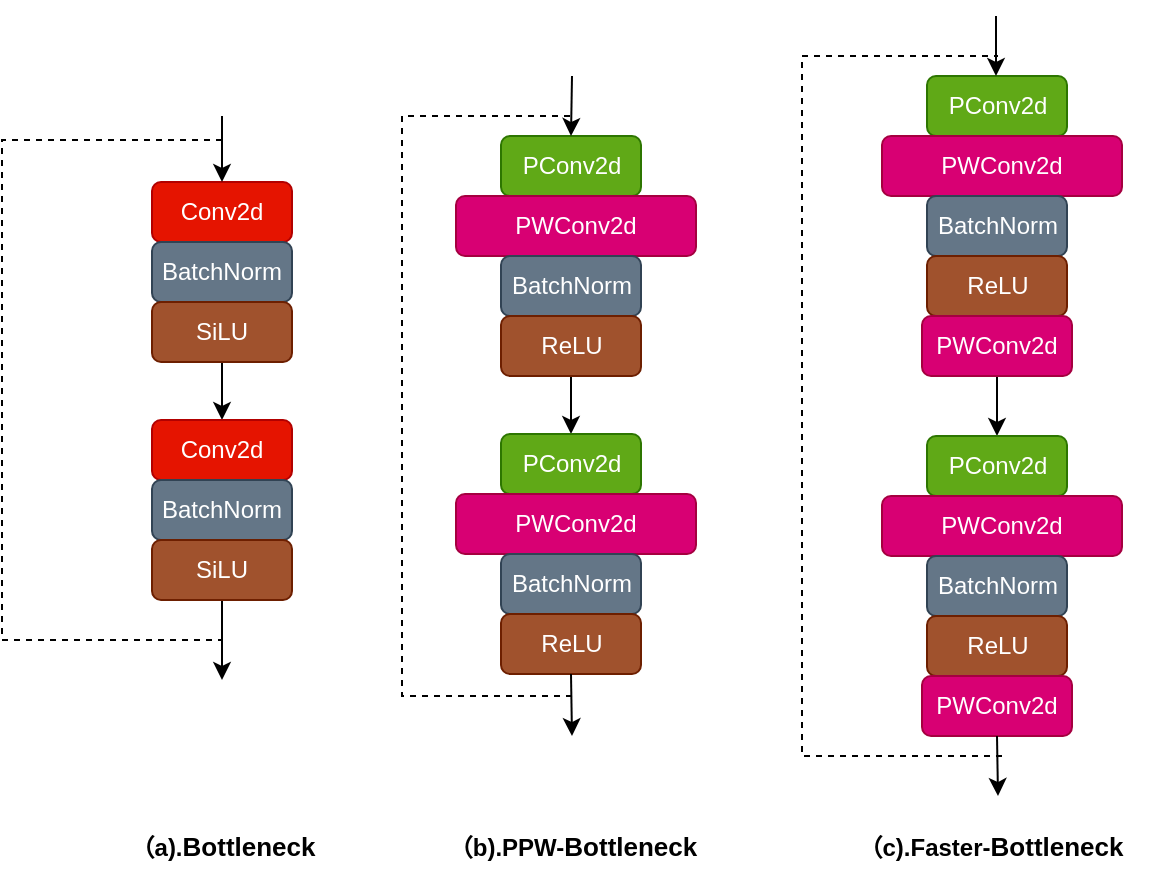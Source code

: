 <mxfile version="21.6.1" type="device">
  <diagram name="第 1 页" id="bB537N-INVUiUfxHYbDp">
    <mxGraphModel dx="864" dy="516" grid="1" gridSize="10" guides="1" tooltips="1" connect="1" arrows="1" fold="1" page="1" pageScale="1" pageWidth="827" pageHeight="1169" math="0" shadow="0">
      <root>
        <mxCell id="0" />
        <mxCell id="1" parent="0" />
        <mxCell id="KkM-B34S3chetilRFBdd-214" value="Conv2d" style="rounded=1;whiteSpace=wrap;html=1;fillColor=#e51400;fontColor=#ffffff;strokeColor=#B20000;" parent="1" vertex="1">
          <mxGeometry x="555" y="813" width="70" height="30" as="geometry" />
        </mxCell>
        <mxCell id="KkM-B34S3chetilRFBdd-215" value="BatchNorm" style="rounded=1;whiteSpace=wrap;html=1;fillColor=#647687;fontColor=#ffffff;strokeColor=#314354;" parent="1" vertex="1">
          <mxGeometry x="555" y="843" width="70" height="30" as="geometry" />
        </mxCell>
        <mxCell id="GMvX-iJyJQHZilnjty4t-12" style="edgeStyle=orthogonalEdgeStyle;rounded=0;orthogonalLoop=1;jettySize=auto;html=1;exitX=0.5;exitY=1;exitDx=0;exitDy=0;entryX=0.5;entryY=0;entryDx=0;entryDy=0;" edge="1" parent="1" source="KkM-B34S3chetilRFBdd-216" target="GMvX-iJyJQHZilnjty4t-5">
          <mxGeometry relative="1" as="geometry" />
        </mxCell>
        <mxCell id="KkM-B34S3chetilRFBdd-216" value="SiLU" style="rounded=1;whiteSpace=wrap;html=1;fillColor=#a0522d;fontColor=#ffffff;strokeColor=#6D1F00;" parent="1" vertex="1">
          <mxGeometry x="555" y="873" width="70" height="30" as="geometry" />
        </mxCell>
        <mxCell id="KkM-B34S3chetilRFBdd-238" value="" style="endArrow=classic;html=1;rounded=0;entryX=0.5;entryY=0;entryDx=0;entryDy=0;" parent="1" target="KkM-B34S3chetilRFBdd-214" edge="1">
          <mxGeometry width="50" height="50" relative="1" as="geometry">
            <mxPoint x="590" y="780" as="sourcePoint" />
            <mxPoint x="595" y="703" as="targetPoint" />
          </mxGeometry>
        </mxCell>
        <mxCell id="GMvX-iJyJQHZilnjty4t-5" value="Conv2d" style="rounded=1;whiteSpace=wrap;html=1;fillColor=#e51400;fontColor=#ffffff;strokeColor=#B20000;" vertex="1" parent="1">
          <mxGeometry x="555" y="932" width="70" height="30" as="geometry" />
        </mxCell>
        <mxCell id="GMvX-iJyJQHZilnjty4t-6" value="BatchNorm" style="rounded=1;whiteSpace=wrap;html=1;fillColor=#647687;fontColor=#ffffff;strokeColor=#314354;" vertex="1" parent="1">
          <mxGeometry x="555" y="962" width="70" height="30" as="geometry" />
        </mxCell>
        <mxCell id="GMvX-iJyJQHZilnjty4t-14" style="edgeStyle=orthogonalEdgeStyle;rounded=0;orthogonalLoop=1;jettySize=auto;html=1;exitX=0.5;exitY=1;exitDx=0;exitDy=0;" edge="1" parent="1" source="GMvX-iJyJQHZilnjty4t-7">
          <mxGeometry relative="1" as="geometry">
            <mxPoint x="590" y="1062" as="targetPoint" />
          </mxGeometry>
        </mxCell>
        <mxCell id="GMvX-iJyJQHZilnjty4t-7" value="SiLU" style="rounded=1;whiteSpace=wrap;html=1;fillColor=#a0522d;fontColor=#ffffff;strokeColor=#6D1F00;" vertex="1" parent="1">
          <mxGeometry x="555" y="992" width="70" height="30" as="geometry" />
        </mxCell>
        <mxCell id="GMvX-iJyJQHZilnjty4t-15" value="" style="endArrow=none;html=1;rounded=0;dashed=1;" edge="1" parent="1">
          <mxGeometry width="50" height="50" relative="1" as="geometry">
            <mxPoint x="590" y="792" as="sourcePoint" />
            <mxPoint x="590" y="1042" as="targetPoint" />
            <Array as="points">
              <mxPoint x="540" y="792" />
              <mxPoint x="480" y="792" />
              <mxPoint x="480" y="812" />
              <mxPoint x="480" y="1042" />
              <mxPoint x="540" y="1042" />
            </Array>
          </mxGeometry>
        </mxCell>
        <mxCell id="GMvX-iJyJQHZilnjty4t-16" value="PConv2d" style="rounded=1;whiteSpace=wrap;html=1;fillColor=#60a917;fontColor=#ffffff;strokeColor=#2D7600;" vertex="1" parent="1">
          <mxGeometry x="729.5" y="790" width="70" height="30" as="geometry" />
        </mxCell>
        <mxCell id="GMvX-iJyJQHZilnjty4t-17" value="PWConv2d" style="rounded=1;whiteSpace=wrap;html=1;fillColor=#d80073;fontColor=#ffffff;strokeColor=#A50040;" vertex="1" parent="1">
          <mxGeometry x="707" y="820" width="120" height="30" as="geometry" />
        </mxCell>
        <mxCell id="GMvX-iJyJQHZilnjty4t-18" value="BatchNorm" style="rounded=1;whiteSpace=wrap;html=1;fillColor=#647687;fontColor=#ffffff;strokeColor=#314354;" vertex="1" parent="1">
          <mxGeometry x="729.5" y="850" width="70" height="30" as="geometry" />
        </mxCell>
        <mxCell id="GMvX-iJyJQHZilnjty4t-25" style="edgeStyle=orthogonalEdgeStyle;rounded=0;orthogonalLoop=1;jettySize=auto;html=1;exitX=0.5;exitY=1;exitDx=0;exitDy=0;entryX=0.5;entryY=0;entryDx=0;entryDy=0;" edge="1" parent="1" source="GMvX-iJyJQHZilnjty4t-19" target="GMvX-iJyJQHZilnjty4t-20">
          <mxGeometry relative="1" as="geometry" />
        </mxCell>
        <mxCell id="GMvX-iJyJQHZilnjty4t-19" value="ReLU" style="rounded=1;whiteSpace=wrap;html=1;fillColor=#a0522d;fontColor=#ffffff;strokeColor=#6D1F00;" vertex="1" parent="1">
          <mxGeometry x="729.5" y="880" width="70" height="30" as="geometry" />
        </mxCell>
        <mxCell id="GMvX-iJyJQHZilnjty4t-20" value="PConv2d" style="rounded=1;whiteSpace=wrap;html=1;fillColor=#60a917;fontColor=#ffffff;strokeColor=#2D7600;" vertex="1" parent="1">
          <mxGeometry x="729.5" y="939" width="70" height="30" as="geometry" />
        </mxCell>
        <mxCell id="GMvX-iJyJQHZilnjty4t-21" value="PWConv2d" style="rounded=1;whiteSpace=wrap;html=1;fillColor=#d80073;fontColor=#ffffff;strokeColor=#A50040;" vertex="1" parent="1">
          <mxGeometry x="707" y="969" width="120" height="30" as="geometry" />
        </mxCell>
        <mxCell id="GMvX-iJyJQHZilnjty4t-22" value="BatchNorm" style="rounded=1;whiteSpace=wrap;html=1;fillColor=#647687;fontColor=#ffffff;strokeColor=#314354;" vertex="1" parent="1">
          <mxGeometry x="729.5" y="999" width="70" height="30" as="geometry" />
        </mxCell>
        <mxCell id="GMvX-iJyJQHZilnjty4t-23" value="ReLU" style="rounded=1;whiteSpace=wrap;html=1;fillColor=#a0522d;fontColor=#ffffff;strokeColor=#6D1F00;" vertex="1" parent="1">
          <mxGeometry x="729.5" y="1029" width="70" height="30" as="geometry" />
        </mxCell>
        <mxCell id="GMvX-iJyJQHZilnjty4t-27" value="PConv2d" style="rounded=1;whiteSpace=wrap;html=1;fillColor=#60a917;fontColor=#ffffff;strokeColor=#2D7600;" vertex="1" parent="1">
          <mxGeometry x="942.5" y="760" width="70" height="30" as="geometry" />
        </mxCell>
        <mxCell id="GMvX-iJyJQHZilnjty4t-28" value="PWConv2d" style="rounded=1;whiteSpace=wrap;html=1;fillColor=#d80073;fontColor=#ffffff;strokeColor=#A50040;" vertex="1" parent="1">
          <mxGeometry x="920" y="790" width="120" height="30" as="geometry" />
        </mxCell>
        <mxCell id="GMvX-iJyJQHZilnjty4t-29" value="BatchNorm" style="rounded=1;whiteSpace=wrap;html=1;fillColor=#647687;fontColor=#ffffff;strokeColor=#314354;" vertex="1" parent="1">
          <mxGeometry x="942.5" y="820" width="70" height="30" as="geometry" />
        </mxCell>
        <mxCell id="GMvX-iJyJQHZilnjty4t-30" value="ReLU" style="rounded=1;whiteSpace=wrap;html=1;fillColor=#a0522d;fontColor=#ffffff;strokeColor=#6D1F00;" vertex="1" parent="1">
          <mxGeometry x="942.5" y="850" width="70" height="30" as="geometry" />
        </mxCell>
        <mxCell id="GMvX-iJyJQHZilnjty4t-37" style="edgeStyle=orthogonalEdgeStyle;rounded=0;orthogonalLoop=1;jettySize=auto;html=1;exitX=0.5;exitY=1;exitDx=0;exitDy=0;entryX=0.5;entryY=0;entryDx=0;entryDy=0;" edge="1" parent="1" source="GMvX-iJyJQHZilnjty4t-31" target="GMvX-iJyJQHZilnjty4t-32">
          <mxGeometry relative="1" as="geometry" />
        </mxCell>
        <mxCell id="GMvX-iJyJQHZilnjty4t-31" value="PWConv2d" style="rounded=1;whiteSpace=wrap;html=1;fillColor=#d80073;fontColor=#ffffff;strokeColor=#A50040;" vertex="1" parent="1">
          <mxGeometry x="940" y="880" width="75" height="30" as="geometry" />
        </mxCell>
        <mxCell id="GMvX-iJyJQHZilnjty4t-32" value="PConv2d" style="rounded=1;whiteSpace=wrap;html=1;fillColor=#60a917;fontColor=#ffffff;strokeColor=#2D7600;" vertex="1" parent="1">
          <mxGeometry x="942.5" y="940" width="70" height="30" as="geometry" />
        </mxCell>
        <mxCell id="GMvX-iJyJQHZilnjty4t-33" value="PWConv2d" style="rounded=1;whiteSpace=wrap;html=1;fillColor=#d80073;fontColor=#ffffff;strokeColor=#A50040;" vertex="1" parent="1">
          <mxGeometry x="920" y="970" width="120" height="30" as="geometry" />
        </mxCell>
        <mxCell id="GMvX-iJyJQHZilnjty4t-34" value="BatchNorm" style="rounded=1;whiteSpace=wrap;html=1;fillColor=#647687;fontColor=#ffffff;strokeColor=#314354;" vertex="1" parent="1">
          <mxGeometry x="942.5" y="1000" width="70" height="30" as="geometry" />
        </mxCell>
        <mxCell id="GMvX-iJyJQHZilnjty4t-35" value="ReLU" style="rounded=1;whiteSpace=wrap;html=1;fillColor=#a0522d;fontColor=#ffffff;strokeColor=#6D1F00;" vertex="1" parent="1">
          <mxGeometry x="942.5" y="1030" width="70" height="30" as="geometry" />
        </mxCell>
        <mxCell id="GMvX-iJyJQHZilnjty4t-36" value="PWConv2d" style="rounded=1;whiteSpace=wrap;html=1;fillColor=#d80073;fontColor=#ffffff;strokeColor=#A50040;" vertex="1" parent="1">
          <mxGeometry x="940" y="1060" width="75" height="30" as="geometry" />
        </mxCell>
        <mxCell id="GMvX-iJyJQHZilnjty4t-38" value="" style="endArrow=classic;html=1;rounded=0;entryX=0.5;entryY=0;entryDx=0;entryDy=0;" edge="1" parent="1" target="GMvX-iJyJQHZilnjty4t-16">
          <mxGeometry width="50" height="50" relative="1" as="geometry">
            <mxPoint x="765" y="760" as="sourcePoint" />
            <mxPoint x="820" y="760" as="targetPoint" />
          </mxGeometry>
        </mxCell>
        <mxCell id="GMvX-iJyJQHZilnjty4t-39" value="" style="endArrow=classic;html=1;rounded=0;entryX=0.5;entryY=0;entryDx=0;entryDy=0;" edge="1" parent="1">
          <mxGeometry width="50" height="50" relative="1" as="geometry">
            <mxPoint x="977" y="730" as="sourcePoint" />
            <mxPoint x="977" y="760" as="targetPoint" />
          </mxGeometry>
        </mxCell>
        <mxCell id="GMvX-iJyJQHZilnjty4t-41" value="" style="endArrow=classic;html=1;rounded=0;exitX=0.5;exitY=1;exitDx=0;exitDy=0;" edge="1" parent="1" source="GMvX-iJyJQHZilnjty4t-23">
          <mxGeometry width="50" height="50" relative="1" as="geometry">
            <mxPoint x="770" y="980" as="sourcePoint" />
            <mxPoint x="765" y="1090" as="targetPoint" />
          </mxGeometry>
        </mxCell>
        <mxCell id="GMvX-iJyJQHZilnjty4t-42" value="" style="endArrow=classic;html=1;rounded=0;exitX=0.5;exitY=1;exitDx=0;exitDy=0;" edge="1" parent="1" source="GMvX-iJyJQHZilnjty4t-36">
          <mxGeometry width="50" height="50" relative="1" as="geometry">
            <mxPoint x="770" y="980" as="sourcePoint" />
            <mxPoint x="978" y="1120" as="targetPoint" />
          </mxGeometry>
        </mxCell>
        <mxCell id="GMvX-iJyJQHZilnjty4t-44" value="" style="endArrow=none;html=1;rounded=0;dashed=1;" edge="1" parent="1">
          <mxGeometry width="50" height="50" relative="1" as="geometry">
            <mxPoint x="765" y="1070" as="sourcePoint" />
            <mxPoint x="765" y="780" as="targetPoint" />
            <Array as="points">
              <mxPoint x="680" y="1070" />
              <mxPoint x="680" y="780" />
            </Array>
          </mxGeometry>
        </mxCell>
        <mxCell id="GMvX-iJyJQHZilnjty4t-45" value="" style="endArrow=none;html=1;rounded=0;dashed=1;" edge="1" parent="1">
          <mxGeometry width="50" height="50" relative="1" as="geometry">
            <mxPoint x="980" y="1100" as="sourcePoint" />
            <mxPoint x="978" y="750" as="targetPoint" />
            <Array as="points">
              <mxPoint x="880" y="1100" />
              <mxPoint x="880" y="920" />
              <mxPoint x="880" y="750" />
            </Array>
          </mxGeometry>
        </mxCell>
        <mxCell id="GMvX-iJyJQHZilnjty4t-46" value="&lt;b&gt;（a).&lt;font style=&quot;font-size: 13px;&quot;&gt;Bottleneck&lt;/font&gt;&lt;/b&gt;" style="text;html=1;align=center;verticalAlign=middle;resizable=0;points=[];autosize=1;strokeColor=none;fillColor=none;" vertex="1" parent="1">
          <mxGeometry x="530" y="1130" width="120" height="30" as="geometry" />
        </mxCell>
        <mxCell id="GMvX-iJyJQHZilnjty4t-47" value="&lt;b&gt;（b).PPW-&lt;font style=&quot;font-size: 13px;&quot;&gt;Bottleneck&lt;/font&gt;&lt;/b&gt;" style="text;html=1;align=center;verticalAlign=middle;resizable=0;points=[];autosize=1;strokeColor=none;fillColor=none;" vertex="1" parent="1">
          <mxGeometry x="689.5" y="1130" width="150" height="30" as="geometry" />
        </mxCell>
        <mxCell id="GMvX-iJyJQHZilnjty4t-48" value="&lt;b&gt;（c).Faster-&lt;font style=&quot;font-size: 13px;&quot;&gt;Bottleneck&lt;/font&gt;&lt;/b&gt;" style="text;html=1;align=center;verticalAlign=middle;resizable=0;points=[];autosize=1;strokeColor=none;fillColor=none;" vertex="1" parent="1">
          <mxGeometry x="894" y="1130" width="160" height="30" as="geometry" />
        </mxCell>
      </root>
    </mxGraphModel>
  </diagram>
</mxfile>
